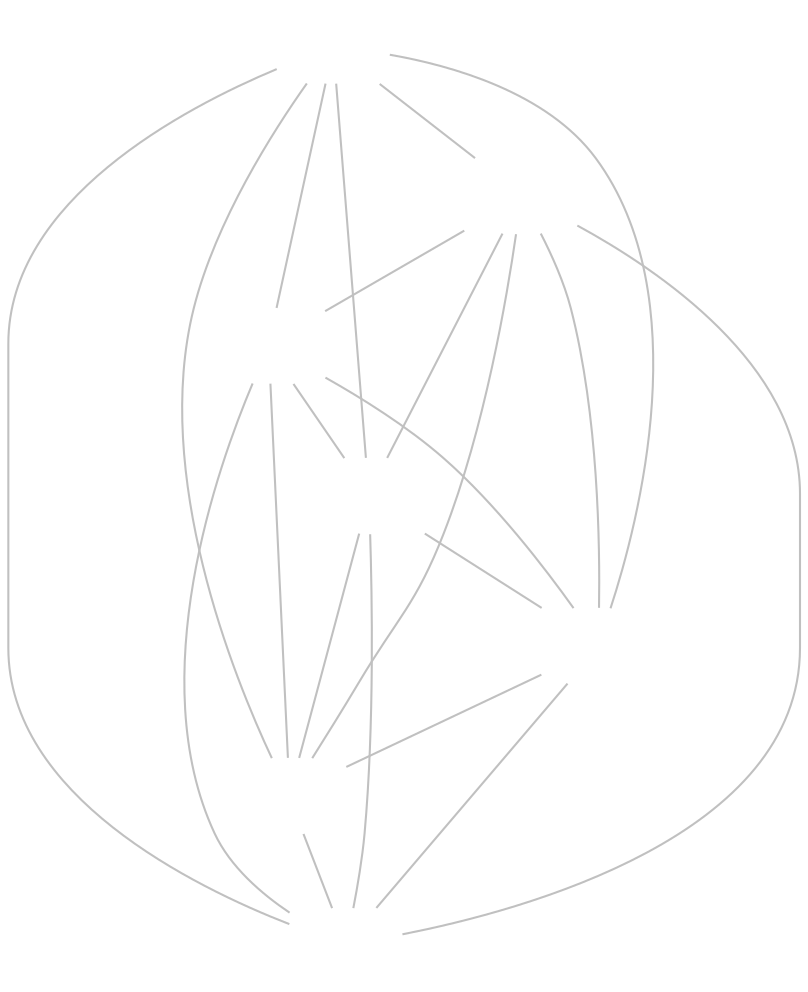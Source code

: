 digraph mesh {
	node [shape=none, label="", image="Circle-icons-computer-128.png"]
	edge [arrowhead=none,color=grey]

	//a -> b -> c -> d -> e -> f -> g -> h

	a -> b 
	a -> c
	a -> d
	a -> e
	a -> f
	a -> h

	b -> c
	b -> d
	b -> e
	b -> f
	b -> h

	c -> d
	c -> e
	c -> f
	c -> h

	d -> e
	d -> f
	d -> h

	e -> f
	e -> h

	f -> h
} 
